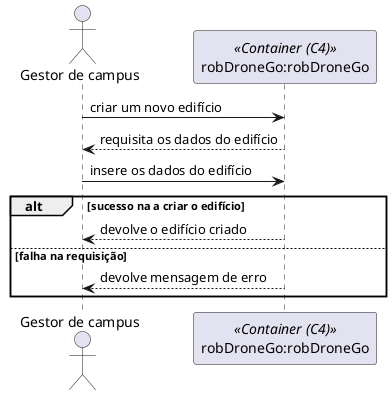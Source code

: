 @startuml

actor "Gestor de campus" as Actor
participant "robDroneGo:robDroneGo" as Container <<Container (C4)>>

Actor -> Container: criar um novo edifício
Container --> Actor: requisita os dados do edifício
Actor -> Container: insere os dados do edifício

alt sucesso na a criar o edifício
    Container --> Actor: devolve o edifício criado
else falha na requisição
    Container --> Actor: devolve mensagem de erro
end


@enduml

